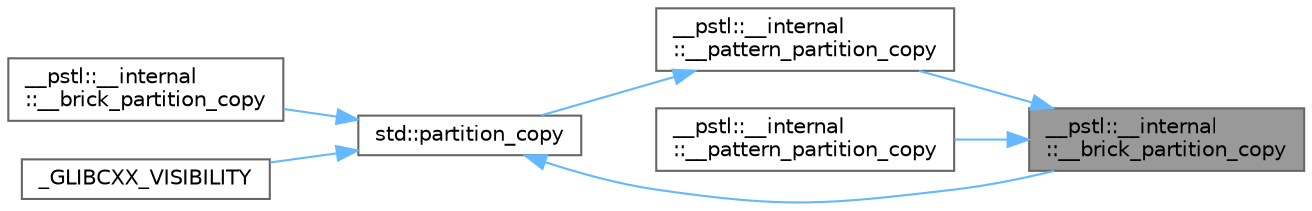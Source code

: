 digraph "__pstl::__internal::__brick_partition_copy"
{
 // LATEX_PDF_SIZE
  bgcolor="transparent";
  edge [fontname=Helvetica,fontsize=10,labelfontname=Helvetica,labelfontsize=10];
  node [fontname=Helvetica,fontsize=10,shape=box,height=0.2,width=0.4];
  rankdir="RL";
  Node1 [id="Node000001",label="__pstl::__internal\l::__brick_partition_copy",height=0.2,width=0.4,color="gray40", fillcolor="grey60", style="filled", fontcolor="black",tooltip=" "];
  Node1 -> Node2 [id="edge7_Node000001_Node000002",dir="back",color="steelblue1",style="solid",tooltip=" "];
  Node2 [id="Node000002",label="__pstl::__internal\l::__pattern_partition_copy",height=0.2,width=0.4,color="grey40", fillcolor="white", style="filled",URL="$namespace____pstl_1_1____internal.html#a213f0e051dd1ea6261325ac6f2f65cb2",tooltip=" "];
  Node2 -> Node3 [id="edge8_Node000002_Node000003",dir="back",color="steelblue1",style="solid",tooltip=" "];
  Node3 [id="Node000003",label="std::partition_copy",height=0.2,width=0.4,color="grey40", fillcolor="white", style="filled",URL="$namespacestd.html#a7ecc1add6d1142770929cc97a10d801b",tooltip=" "];
  Node3 -> Node1 [id="edge9_Node000003_Node000001",dir="back",color="steelblue1",style="solid",tooltip=" "];
  Node3 -> Node4 [id="edge10_Node000003_Node000004",dir="back",color="steelblue1",style="solid",tooltip=" "];
  Node4 [id="Node000004",label="__pstl::__internal\l::__brick_partition_copy",height=0.2,width=0.4,color="grey40", fillcolor="white", style="filled",URL="$namespace____pstl_1_1____internal.html#a697f3e432645ec6bd4d0d3005fa806e1",tooltip=" "];
  Node3 -> Node5 [id="edge11_Node000003_Node000005",dir="back",color="steelblue1",style="solid",tooltip=" "];
  Node5 [id="Node000005",label="_GLIBCXX_VISIBILITY",height=0.2,width=0.4,color="grey40", fillcolor="white", style="filled",URL="$group__sorting__algorithms.html#ga544d74b2d5d0dd2197f5fd6f02691de0",tooltip=" "];
  Node1 -> Node6 [id="edge12_Node000001_Node000006",dir="back",color="steelblue1",style="solid",tooltip=" "];
  Node6 [id="Node000006",label="__pstl::__internal\l::__pattern_partition_copy",height=0.2,width=0.4,color="grey40", fillcolor="white", style="filled",URL="$namespace____pstl_1_1____internal.html#a39b7209a5f972f57dd561159aaef3301",tooltip=" "];
}

